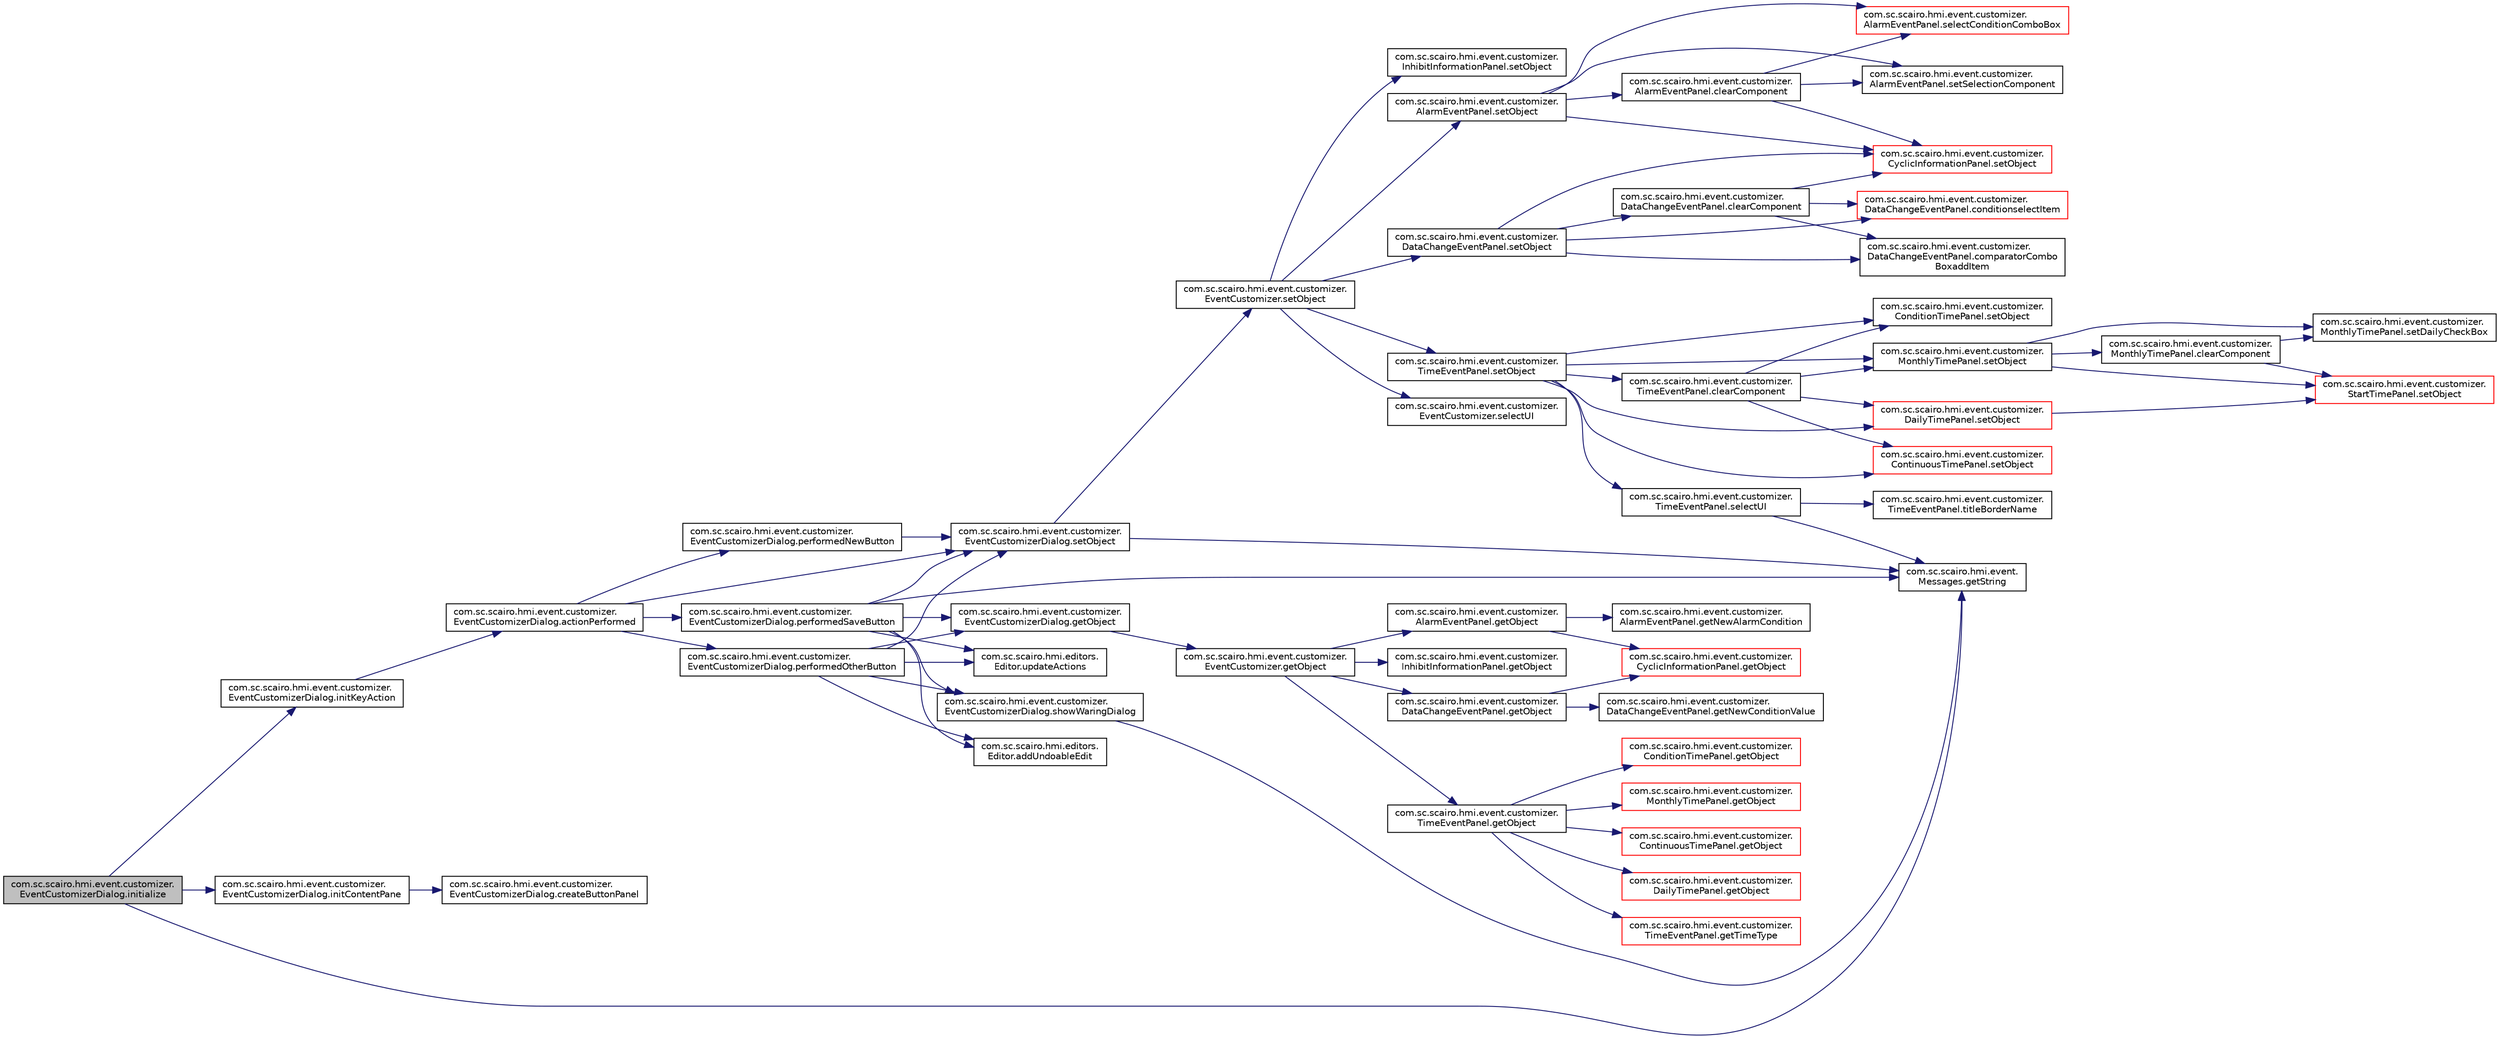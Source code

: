 digraph "com.sc.scairo.hmi.event.customizer.EventCustomizerDialog.initialize"
{
 // LATEX_PDF_SIZE
  edge [fontname="Helvetica",fontsize="10",labelfontname="Helvetica",labelfontsize="10"];
  node [fontname="Helvetica",fontsize="10",shape=record];
  rankdir="LR";
  Node1 [label="com.sc.scairo.hmi.event.customizer.\lEventCustomizerDialog.initialize",height=0.2,width=0.4,color="black", fillcolor="grey75", style="filled", fontcolor="black",tooltip=" "];
  Node1 -> Node2 [color="midnightblue",fontsize="10",style="solid",fontname="Helvetica"];
  Node2 [label="com.sc.scairo.hmi.event.\lMessages.getString",height=0.2,width=0.4,color="black", fillcolor="white", style="filled",URL="$classcom_1_1sc_1_1scairo_1_1hmi_1_1event_1_1_messages.html#a836d3127a2d36ff9fe2a255cfda5f308",tooltip=" "];
  Node1 -> Node3 [color="midnightblue",fontsize="10",style="solid",fontname="Helvetica"];
  Node3 [label="com.sc.scairo.hmi.event.customizer.\lEventCustomizerDialog.initContentPane",height=0.2,width=0.4,color="black", fillcolor="white", style="filled",URL="$classcom_1_1sc_1_1scairo_1_1hmi_1_1event_1_1customizer_1_1_event_customizer_dialog.html#a72e519b3536c67e7697f5291ba2a24ea",tooltip=" "];
  Node3 -> Node4 [color="midnightblue",fontsize="10",style="solid",fontname="Helvetica"];
  Node4 [label="com.sc.scairo.hmi.event.customizer.\lEventCustomizerDialog.createButtonPanel",height=0.2,width=0.4,color="black", fillcolor="white", style="filled",URL="$classcom_1_1sc_1_1scairo_1_1hmi_1_1event_1_1customizer_1_1_event_customizer_dialog.html#a0f6a7bf05b92c5d3877af4a5186253fc",tooltip=" "];
  Node1 -> Node5 [color="midnightblue",fontsize="10",style="solid",fontname="Helvetica"];
  Node5 [label="com.sc.scairo.hmi.event.customizer.\lEventCustomizerDialog.initKeyAction",height=0.2,width=0.4,color="black", fillcolor="white", style="filled",URL="$classcom_1_1sc_1_1scairo_1_1hmi_1_1event_1_1customizer_1_1_event_customizer_dialog.html#ad4c8ab673948d0bea2c252fa00e60151",tooltip=" "];
  Node5 -> Node6 [color="midnightblue",fontsize="10",style="solid",fontname="Helvetica"];
  Node6 [label="com.sc.scairo.hmi.event.customizer.\lEventCustomizerDialog.actionPerformed",height=0.2,width=0.4,color="black", fillcolor="white", style="filled",URL="$classcom_1_1sc_1_1scairo_1_1hmi_1_1event_1_1customizer_1_1_event_customizer_dialog.html#ac9dce7c651f592d1900b52dc200ec548",tooltip=" "];
  Node6 -> Node7 [color="midnightblue",fontsize="10",style="solid",fontname="Helvetica"];
  Node7 [label="com.sc.scairo.hmi.event.customizer.\lEventCustomizerDialog.performedNewButton",height=0.2,width=0.4,color="black", fillcolor="white", style="filled",URL="$classcom_1_1sc_1_1scairo_1_1hmi_1_1event_1_1customizer_1_1_event_customizer_dialog.html#ab56e34f09eb654cea67549ff550bc16f",tooltip=" "];
  Node7 -> Node8 [color="midnightblue",fontsize="10",style="solid",fontname="Helvetica"];
  Node8 [label="com.sc.scairo.hmi.event.customizer.\lEventCustomizerDialog.setObject",height=0.2,width=0.4,color="black", fillcolor="white", style="filled",URL="$classcom_1_1sc_1_1scairo_1_1hmi_1_1event_1_1customizer_1_1_event_customizer_dialog.html#a45eec959b9bf3d544250de24661057e0",tooltip=" "];
  Node8 -> Node2 [color="midnightblue",fontsize="10",style="solid",fontname="Helvetica"];
  Node8 -> Node9 [color="midnightblue",fontsize="10",style="solid",fontname="Helvetica"];
  Node9 [label="com.sc.scairo.hmi.event.customizer.\lEventCustomizer.setObject",height=0.2,width=0.4,color="black", fillcolor="white", style="filled",URL="$classcom_1_1sc_1_1scairo_1_1hmi_1_1event_1_1customizer_1_1_event_customizer.html#a06fba11d2e890524dce9e773275f9100",tooltip=" "];
  Node9 -> Node10 [color="midnightblue",fontsize="10",style="solid",fontname="Helvetica"];
  Node10 [label="com.sc.scairo.hmi.event.customizer.\lEventCustomizer.selectUI",height=0.2,width=0.4,color="black", fillcolor="white", style="filled",URL="$classcom_1_1sc_1_1scairo_1_1hmi_1_1event_1_1customizer_1_1_event_customizer.html#af7e9e4a3f44c7dbd7037b71e63499ba7",tooltip=" "];
  Node9 -> Node11 [color="midnightblue",fontsize="10",style="solid",fontname="Helvetica"];
  Node11 [label="com.sc.scairo.hmi.event.customizer.\lInhibitInformationPanel.setObject",height=0.2,width=0.4,color="black", fillcolor="white", style="filled",URL="$classcom_1_1sc_1_1scairo_1_1hmi_1_1event_1_1customizer_1_1_inhibit_information_panel.html#aa568b5d16abd0d1ae7495892559a1cf3",tooltip=" "];
  Node9 -> Node12 [color="midnightblue",fontsize="10",style="solid",fontname="Helvetica"];
  Node12 [label="com.sc.scairo.hmi.event.customizer.\lTimeEventPanel.setObject",height=0.2,width=0.4,color="black", fillcolor="white", style="filled",URL="$classcom_1_1sc_1_1scairo_1_1hmi_1_1event_1_1customizer_1_1_time_event_panel.html#a77f40d1ccebe0e6a78845f92a5b615cd",tooltip=" "];
  Node12 -> Node13 [color="midnightblue",fontsize="10",style="solid",fontname="Helvetica"];
  Node13 [label="com.sc.scairo.hmi.event.customizer.\lTimeEventPanel.clearComponent",height=0.2,width=0.4,color="black", fillcolor="white", style="filled",URL="$classcom_1_1sc_1_1scairo_1_1hmi_1_1event_1_1customizer_1_1_time_event_panel.html#a4ce6d9e8967afde5c0b40bc7426fff78",tooltip=" "];
  Node13 -> Node14 [color="midnightblue",fontsize="10",style="solid",fontname="Helvetica"];
  Node14 [label="com.sc.scairo.hmi.event.customizer.\lConditionTimePanel.setObject",height=0.2,width=0.4,color="black", fillcolor="white", style="filled",URL="$classcom_1_1sc_1_1scairo_1_1hmi_1_1event_1_1customizer_1_1_condition_time_panel.html#ae85a5de356e912672f4887131969bfc9",tooltip=" "];
  Node13 -> Node15 [color="midnightblue",fontsize="10",style="solid",fontname="Helvetica"];
  Node15 [label="com.sc.scairo.hmi.event.customizer.\lMonthlyTimePanel.setObject",height=0.2,width=0.4,color="black", fillcolor="white", style="filled",URL="$classcom_1_1sc_1_1scairo_1_1hmi_1_1event_1_1customizer_1_1_monthly_time_panel.html#a5622f47ddf00c18122e520e0c45db86c",tooltip=" "];
  Node15 -> Node16 [color="midnightblue",fontsize="10",style="solid",fontname="Helvetica"];
  Node16 [label="com.sc.scairo.hmi.event.customizer.\lMonthlyTimePanel.clearComponent",height=0.2,width=0.4,color="black", fillcolor="white", style="filled",URL="$classcom_1_1sc_1_1scairo_1_1hmi_1_1event_1_1customizer_1_1_monthly_time_panel.html#a6bd42e44fc66874beaab59d62ab619a9",tooltip=" "];
  Node16 -> Node17 [color="midnightblue",fontsize="10",style="solid",fontname="Helvetica"];
  Node17 [label="com.sc.scairo.hmi.event.customizer.\lMonthlyTimePanel.setDailyCheckBox",height=0.2,width=0.4,color="black", fillcolor="white", style="filled",URL="$classcom_1_1sc_1_1scairo_1_1hmi_1_1event_1_1customizer_1_1_monthly_time_panel.html#a08e701bce6784136c3af0a549043ed9a",tooltip=" "];
  Node16 -> Node18 [color="midnightblue",fontsize="10",style="solid",fontname="Helvetica"];
  Node18 [label="com.sc.scairo.hmi.event.customizer.\lStartTimePanel.setObject",height=0.2,width=0.4,color="red", fillcolor="white", style="filled",URL="$classcom_1_1sc_1_1scairo_1_1hmi_1_1event_1_1customizer_1_1_start_time_panel.html#a2674f8e4ea4d5e8d3d35e81a593e54e3",tooltip=" "];
  Node15 -> Node17 [color="midnightblue",fontsize="10",style="solid",fontname="Helvetica"];
  Node15 -> Node18 [color="midnightblue",fontsize="10",style="solid",fontname="Helvetica"];
  Node13 -> Node23 [color="midnightblue",fontsize="10",style="solid",fontname="Helvetica"];
  Node23 [label="com.sc.scairo.hmi.event.customizer.\lDailyTimePanel.setObject",height=0.2,width=0.4,color="red", fillcolor="white", style="filled",URL="$classcom_1_1sc_1_1scairo_1_1hmi_1_1event_1_1customizer_1_1_daily_time_panel.html#a19b2ac97d24c92eed787517d38a2b1e1",tooltip=" "];
  Node23 -> Node18 [color="midnightblue",fontsize="10",style="solid",fontname="Helvetica"];
  Node13 -> Node26 [color="midnightblue",fontsize="10",style="solid",fontname="Helvetica"];
  Node26 [label="com.sc.scairo.hmi.event.customizer.\lContinuousTimePanel.setObject",height=0.2,width=0.4,color="red", fillcolor="white", style="filled",URL="$classcom_1_1sc_1_1scairo_1_1hmi_1_1event_1_1customizer_1_1_continuous_time_panel.html#a3a26488b43d352fe6d75d98c2ce4e1ff",tooltip=" "];
  Node12 -> Node30 [color="midnightblue",fontsize="10",style="solid",fontname="Helvetica"];
  Node30 [label="com.sc.scairo.hmi.event.customizer.\lTimeEventPanel.selectUI",height=0.2,width=0.4,color="black", fillcolor="white", style="filled",URL="$classcom_1_1sc_1_1scairo_1_1hmi_1_1event_1_1customizer_1_1_time_event_panel.html#ac5e83f521eb91b9120e454912ddf5030",tooltip=" "];
  Node30 -> Node2 [color="midnightblue",fontsize="10",style="solid",fontname="Helvetica"];
  Node30 -> Node31 [color="midnightblue",fontsize="10",style="solid",fontname="Helvetica"];
  Node31 [label="com.sc.scairo.hmi.event.customizer.\lTimeEventPanel.titleBorderName",height=0.2,width=0.4,color="black", fillcolor="white", style="filled",URL="$classcom_1_1sc_1_1scairo_1_1hmi_1_1event_1_1customizer_1_1_time_event_panel.html#a6a9c14aaa45fb486ed836b15f63a7a9e",tooltip=" "];
  Node12 -> Node14 [color="midnightblue",fontsize="10",style="solid",fontname="Helvetica"];
  Node12 -> Node15 [color="midnightblue",fontsize="10",style="solid",fontname="Helvetica"];
  Node12 -> Node23 [color="midnightblue",fontsize="10",style="solid",fontname="Helvetica"];
  Node12 -> Node26 [color="midnightblue",fontsize="10",style="solid",fontname="Helvetica"];
  Node9 -> Node32 [color="midnightblue",fontsize="10",style="solid",fontname="Helvetica"];
  Node32 [label="com.sc.scairo.hmi.event.customizer.\lAlarmEventPanel.setObject",height=0.2,width=0.4,color="black", fillcolor="white", style="filled",URL="$classcom_1_1sc_1_1scairo_1_1hmi_1_1event_1_1customizer_1_1_alarm_event_panel.html#a6865ec4c6a94564b0fe8de28713ca41e",tooltip=" "];
  Node32 -> Node33 [color="midnightblue",fontsize="10",style="solid",fontname="Helvetica"];
  Node33 [label="com.sc.scairo.hmi.event.customizer.\lAlarmEventPanel.clearComponent",height=0.2,width=0.4,color="black", fillcolor="white", style="filled",URL="$classcom_1_1sc_1_1scairo_1_1hmi_1_1event_1_1customizer_1_1_alarm_event_panel.html#a3b4374b270cb3b1d25b14e46cd720301",tooltip=" "];
  Node33 -> Node34 [color="midnightblue",fontsize="10",style="solid",fontname="Helvetica"];
  Node34 [label="com.sc.scairo.hmi.event.customizer.\lAlarmEventPanel.selectConditionComboBox",height=0.2,width=0.4,color="red", fillcolor="white", style="filled",URL="$classcom_1_1sc_1_1scairo_1_1hmi_1_1event_1_1customizer_1_1_alarm_event_panel.html#a478bdbc9ff88808dcd5a1b9fdbf230fd",tooltip=" "];
  Node33 -> Node37 [color="midnightblue",fontsize="10",style="solid",fontname="Helvetica"];
  Node37 [label="com.sc.scairo.hmi.event.customizer.\lCyclicInformationPanel.setObject",height=0.2,width=0.4,color="red", fillcolor="white", style="filled",URL="$classcom_1_1sc_1_1scairo_1_1hmi_1_1event_1_1customizer_1_1_cyclic_information_panel.html#ab37ff7ad1eed6b4b3d63f0f033226cd0",tooltip=" "];
  Node33 -> Node39 [color="midnightblue",fontsize="10",style="solid",fontname="Helvetica"];
  Node39 [label="com.sc.scairo.hmi.event.customizer.\lAlarmEventPanel.setSelectionComponent",height=0.2,width=0.4,color="black", fillcolor="white", style="filled",URL="$classcom_1_1sc_1_1scairo_1_1hmi_1_1event_1_1customizer_1_1_alarm_event_panel.html#a84db95863b2caf9a2e1caad4863f4602",tooltip=" "];
  Node32 -> Node34 [color="midnightblue",fontsize="10",style="solid",fontname="Helvetica"];
  Node32 -> Node37 [color="midnightblue",fontsize="10",style="solid",fontname="Helvetica"];
  Node32 -> Node39 [color="midnightblue",fontsize="10",style="solid",fontname="Helvetica"];
  Node9 -> Node40 [color="midnightblue",fontsize="10",style="solid",fontname="Helvetica"];
  Node40 [label="com.sc.scairo.hmi.event.customizer.\lDataChangeEventPanel.setObject",height=0.2,width=0.4,color="black", fillcolor="white", style="filled",URL="$classcom_1_1sc_1_1scairo_1_1hmi_1_1event_1_1customizer_1_1_data_change_event_panel.html#a79314e6472862c0a48056fa8b7eaf90b",tooltip=" "];
  Node40 -> Node41 [color="midnightblue",fontsize="10",style="solid",fontname="Helvetica"];
  Node41 [label="com.sc.scairo.hmi.event.customizer.\lDataChangeEventPanel.clearComponent",height=0.2,width=0.4,color="black", fillcolor="white", style="filled",URL="$classcom_1_1sc_1_1scairo_1_1hmi_1_1event_1_1customizer_1_1_data_change_event_panel.html#ad2873c2ad6e6e459c602d9c9be7325d7",tooltip=" "];
  Node41 -> Node42 [color="midnightblue",fontsize="10",style="solid",fontname="Helvetica"];
  Node42 [label="com.sc.scairo.hmi.event.customizer.\lDataChangeEventPanel.comparatorCombo\lBoxaddItem",height=0.2,width=0.4,color="black", fillcolor="white", style="filled",URL="$classcom_1_1sc_1_1scairo_1_1hmi_1_1event_1_1customizer_1_1_data_change_event_panel.html#a2d0b1441365bf153aeafd680494a28a4",tooltip=" "];
  Node41 -> Node43 [color="midnightblue",fontsize="10",style="solid",fontname="Helvetica"];
  Node43 [label="com.sc.scairo.hmi.event.customizer.\lDataChangeEventPanel.conditionselectItem",height=0.2,width=0.4,color="red", fillcolor="white", style="filled",URL="$classcom_1_1sc_1_1scairo_1_1hmi_1_1event_1_1customizer_1_1_data_change_event_panel.html#a897a8f1b909d6a7e6bcdc6765062ed4f",tooltip=" "];
  Node41 -> Node37 [color="midnightblue",fontsize="10",style="solid",fontname="Helvetica"];
  Node40 -> Node42 [color="midnightblue",fontsize="10",style="solid",fontname="Helvetica"];
  Node40 -> Node43 [color="midnightblue",fontsize="10",style="solid",fontname="Helvetica"];
  Node40 -> Node37 [color="midnightblue",fontsize="10",style="solid",fontname="Helvetica"];
  Node6 -> Node44 [color="midnightblue",fontsize="10",style="solid",fontname="Helvetica"];
  Node44 [label="com.sc.scairo.hmi.event.customizer.\lEventCustomizerDialog.performedOtherButton",height=0.2,width=0.4,color="black", fillcolor="white", style="filled",URL="$classcom_1_1sc_1_1scairo_1_1hmi_1_1event_1_1customizer_1_1_event_customizer_dialog.html#a575d0e14b852b9b7d54273875ff43028",tooltip=" "];
  Node44 -> Node45 [color="midnightblue",fontsize="10",style="solid",fontname="Helvetica"];
  Node45 [label="com.sc.scairo.hmi.editors.\lEditor.addUndoableEdit",height=0.2,width=0.4,color="black", fillcolor="white", style="filled",URL="$interfacecom_1_1sc_1_1scairo_1_1hmi_1_1editors_1_1_editor.html#a7c81065ff21cf037707763cbf4fcdfcb",tooltip=" "];
  Node44 -> Node46 [color="midnightblue",fontsize="10",style="solid",fontname="Helvetica"];
  Node46 [label="com.sc.scairo.hmi.event.customizer.\lEventCustomizerDialog.getObject",height=0.2,width=0.4,color="black", fillcolor="white", style="filled",URL="$classcom_1_1sc_1_1scairo_1_1hmi_1_1event_1_1customizer_1_1_event_customizer_dialog.html#a1b7364a8a652a2b484f849172a29256f",tooltip=" "];
  Node46 -> Node47 [color="midnightblue",fontsize="10",style="solid",fontname="Helvetica"];
  Node47 [label="com.sc.scairo.hmi.event.customizer.\lEventCustomizer.getObject",height=0.2,width=0.4,color="black", fillcolor="white", style="filled",URL="$classcom_1_1sc_1_1scairo_1_1hmi_1_1event_1_1customizer_1_1_event_customizer.html#affe1ce698e36059c9a0ebe39a71c2db6",tooltip=" "];
  Node47 -> Node48 [color="midnightblue",fontsize="10",style="solid",fontname="Helvetica"];
  Node48 [label="com.sc.scairo.hmi.event.customizer.\lInhibitInformationPanel.getObject",height=0.2,width=0.4,color="black", fillcolor="white", style="filled",URL="$classcom_1_1sc_1_1scairo_1_1hmi_1_1event_1_1customizer_1_1_inhibit_information_panel.html#a27b87bd6fcb1bcc6177bb4c3624849d4",tooltip=" "];
  Node47 -> Node49 [color="midnightblue",fontsize="10",style="solid",fontname="Helvetica"];
  Node49 [label="com.sc.scairo.hmi.event.customizer.\lTimeEventPanel.getObject",height=0.2,width=0.4,color="black", fillcolor="white", style="filled",URL="$classcom_1_1sc_1_1scairo_1_1hmi_1_1event_1_1customizer_1_1_time_event_panel.html#af13d04bfd9ac92072fff213554e571fa",tooltip=" "];
  Node49 -> Node50 [color="midnightblue",fontsize="10",style="solid",fontname="Helvetica"];
  Node50 [label="com.sc.scairo.hmi.event.customizer.\lConditionTimePanel.getObject",height=0.2,width=0.4,color="red", fillcolor="white", style="filled",URL="$classcom_1_1sc_1_1scairo_1_1hmi_1_1event_1_1customizer_1_1_condition_time_panel.html#a8c02d5142796a175272845e2a3742870",tooltip=" "];
  Node49 -> Node52 [color="midnightblue",fontsize="10",style="solid",fontname="Helvetica"];
  Node52 [label="com.sc.scairo.hmi.event.customizer.\lMonthlyTimePanel.getObject",height=0.2,width=0.4,color="red", fillcolor="white", style="filled",URL="$classcom_1_1sc_1_1scairo_1_1hmi_1_1event_1_1customizer_1_1_monthly_time_panel.html#a07771f1a64b38ed69daa36a16a5200b9",tooltip=" "];
  Node49 -> Node57 [color="midnightblue",fontsize="10",style="solid",fontname="Helvetica"];
  Node57 [label="com.sc.scairo.hmi.event.customizer.\lContinuousTimePanel.getObject",height=0.2,width=0.4,color="red", fillcolor="white", style="filled",URL="$classcom_1_1sc_1_1scairo_1_1hmi_1_1event_1_1customizer_1_1_continuous_time_panel.html#ae84a1576597e2e436aee750788f203fd",tooltip=" "];
  Node49 -> Node60 [color="midnightblue",fontsize="10",style="solid",fontname="Helvetica"];
  Node60 [label="com.sc.scairo.hmi.event.customizer.\lDailyTimePanel.getObject",height=0.2,width=0.4,color="red", fillcolor="white", style="filled",URL="$classcom_1_1sc_1_1scairo_1_1hmi_1_1event_1_1customizer_1_1_daily_time_panel.html#ac723175ced809b18e500277a5843cb78",tooltip=" "];
  Node49 -> Node62 [color="midnightblue",fontsize="10",style="solid",fontname="Helvetica"];
  Node62 [label="com.sc.scairo.hmi.event.customizer.\lTimeEventPanel.getTimeType",height=0.2,width=0.4,color="red", fillcolor="white", style="filled",URL="$classcom_1_1sc_1_1scairo_1_1hmi_1_1event_1_1customizer_1_1_time_event_panel.html#a5688e0da9f40e1a346e766b7beb110fd",tooltip=" "];
  Node47 -> Node64 [color="midnightblue",fontsize="10",style="solid",fontname="Helvetica"];
  Node64 [label="com.sc.scairo.hmi.event.customizer.\lAlarmEventPanel.getObject",height=0.2,width=0.4,color="black", fillcolor="white", style="filled",URL="$classcom_1_1sc_1_1scairo_1_1hmi_1_1event_1_1customizer_1_1_alarm_event_panel.html#aacefa03e5b718b968641ccbf2b5dec0f",tooltip=" "];
  Node64 -> Node65 [color="midnightblue",fontsize="10",style="solid",fontname="Helvetica"];
  Node65 [label="com.sc.scairo.hmi.event.customizer.\lAlarmEventPanel.getNewAlarmCondition",height=0.2,width=0.4,color="black", fillcolor="white", style="filled",URL="$classcom_1_1sc_1_1scairo_1_1hmi_1_1event_1_1customizer_1_1_alarm_event_panel.html#a54c52822d87e1be9406bd9c2db1c2ffb",tooltip=" "];
  Node64 -> Node66 [color="midnightblue",fontsize="10",style="solid",fontname="Helvetica"];
  Node66 [label="com.sc.scairo.hmi.event.customizer.\lCyclicInformationPanel.getObject",height=0.2,width=0.4,color="red", fillcolor="white", style="filled",URL="$classcom_1_1sc_1_1scairo_1_1hmi_1_1event_1_1customizer_1_1_cyclic_information_panel.html#a03842dc93cde97a3d308cae4e61286d4",tooltip=" "];
  Node47 -> Node68 [color="midnightblue",fontsize="10",style="solid",fontname="Helvetica"];
  Node68 [label="com.sc.scairo.hmi.event.customizer.\lDataChangeEventPanel.getObject",height=0.2,width=0.4,color="black", fillcolor="white", style="filled",URL="$classcom_1_1sc_1_1scairo_1_1hmi_1_1event_1_1customizer_1_1_data_change_event_panel.html#a189dbbaa3867e63f06473b7fb100dcfa",tooltip=" "];
  Node68 -> Node69 [color="midnightblue",fontsize="10",style="solid",fontname="Helvetica"];
  Node69 [label="com.sc.scairo.hmi.event.customizer.\lDataChangeEventPanel.getNewConditionValue",height=0.2,width=0.4,color="black", fillcolor="white", style="filled",URL="$classcom_1_1sc_1_1scairo_1_1hmi_1_1event_1_1customizer_1_1_data_change_event_panel.html#aa21aef2e6a2305dc214db6acee114088",tooltip=" "];
  Node68 -> Node66 [color="midnightblue",fontsize="10",style="solid",fontname="Helvetica"];
  Node44 -> Node8 [color="midnightblue",fontsize="10",style="solid",fontname="Helvetica"];
  Node44 -> Node70 [color="midnightblue",fontsize="10",style="solid",fontname="Helvetica"];
  Node70 [label="com.sc.scairo.hmi.event.customizer.\lEventCustomizerDialog.showWaringDialog",height=0.2,width=0.4,color="black", fillcolor="white", style="filled",URL="$classcom_1_1sc_1_1scairo_1_1hmi_1_1event_1_1customizer_1_1_event_customizer_dialog.html#a6b7683d92b96cca7afcc9d29e5f3fc9f",tooltip=" "];
  Node70 -> Node2 [color="midnightblue",fontsize="10",style="solid",fontname="Helvetica"];
  Node44 -> Node71 [color="midnightblue",fontsize="10",style="solid",fontname="Helvetica"];
  Node71 [label="com.sc.scairo.hmi.editors.\lEditor.updateActions",height=0.2,width=0.4,color="black", fillcolor="white", style="filled",URL="$interfacecom_1_1sc_1_1scairo_1_1hmi_1_1editors_1_1_editor.html#aedaba58186abbfaf462591c905bb9f6a",tooltip=" "];
  Node6 -> Node72 [color="midnightblue",fontsize="10",style="solid",fontname="Helvetica"];
  Node72 [label="com.sc.scairo.hmi.event.customizer.\lEventCustomizerDialog.performedSaveButton",height=0.2,width=0.4,color="black", fillcolor="white", style="filled",URL="$classcom_1_1sc_1_1scairo_1_1hmi_1_1event_1_1customizer_1_1_event_customizer_dialog.html#ab8cfff9e6317e31c44d0b8e70a818a4d",tooltip=" "];
  Node72 -> Node45 [color="midnightblue",fontsize="10",style="solid",fontname="Helvetica"];
  Node72 -> Node46 [color="midnightblue",fontsize="10",style="solid",fontname="Helvetica"];
  Node72 -> Node2 [color="midnightblue",fontsize="10",style="solid",fontname="Helvetica"];
  Node72 -> Node8 [color="midnightblue",fontsize="10",style="solid",fontname="Helvetica"];
  Node72 -> Node70 [color="midnightblue",fontsize="10",style="solid",fontname="Helvetica"];
  Node72 -> Node71 [color="midnightblue",fontsize="10",style="solid",fontname="Helvetica"];
  Node6 -> Node8 [color="midnightblue",fontsize="10",style="solid",fontname="Helvetica"];
}
